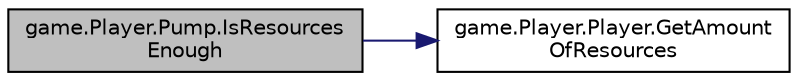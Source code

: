 digraph "game.Player.Pump.IsResourcesEnough"
{
 // LATEX_PDF_SIZE
  edge [fontname="Helvetica",fontsize="10",labelfontname="Helvetica",labelfontsize="10"];
  node [fontname="Helvetica",fontsize="10",shape=record];
  rankdir="LR";
  Node1 [label="game.Player.Pump.IsResources\lEnough",height=0.2,width=0.4,color="black", fillcolor="grey75", style="filled", fontcolor="black",tooltip="Проверка, хватает ли ресурсов для постройки."];
  Node1 -> Node2 [color="midnightblue",fontsize="10",style="solid",fontname="Helvetica"];
  Node2 [label="game.Player.Player.GetAmount\lOfResources",height=0.2,width=0.4,color="black", fillcolor="white", style="filled",URL="$a00112.html#ac611a3bcfc5f2e198c059ce0d4c1f48a",tooltip="Метод возращающий кол-во ресурса."];
}
